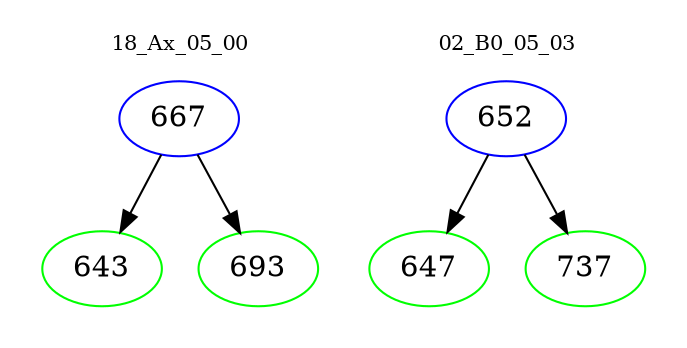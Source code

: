 digraph{
subgraph cluster_0 {
color = white
label = "18_Ax_05_00";
fontsize=10;
T0_667 [label="667", color="blue"]
T0_667 -> T0_643 [color="black"]
T0_643 [label="643", color="green"]
T0_667 -> T0_693 [color="black"]
T0_693 [label="693", color="green"]
}
subgraph cluster_1 {
color = white
label = "02_B0_05_03";
fontsize=10;
T1_652 [label="652", color="blue"]
T1_652 -> T1_647 [color="black"]
T1_647 [label="647", color="green"]
T1_652 -> T1_737 [color="black"]
T1_737 [label="737", color="green"]
}
}
